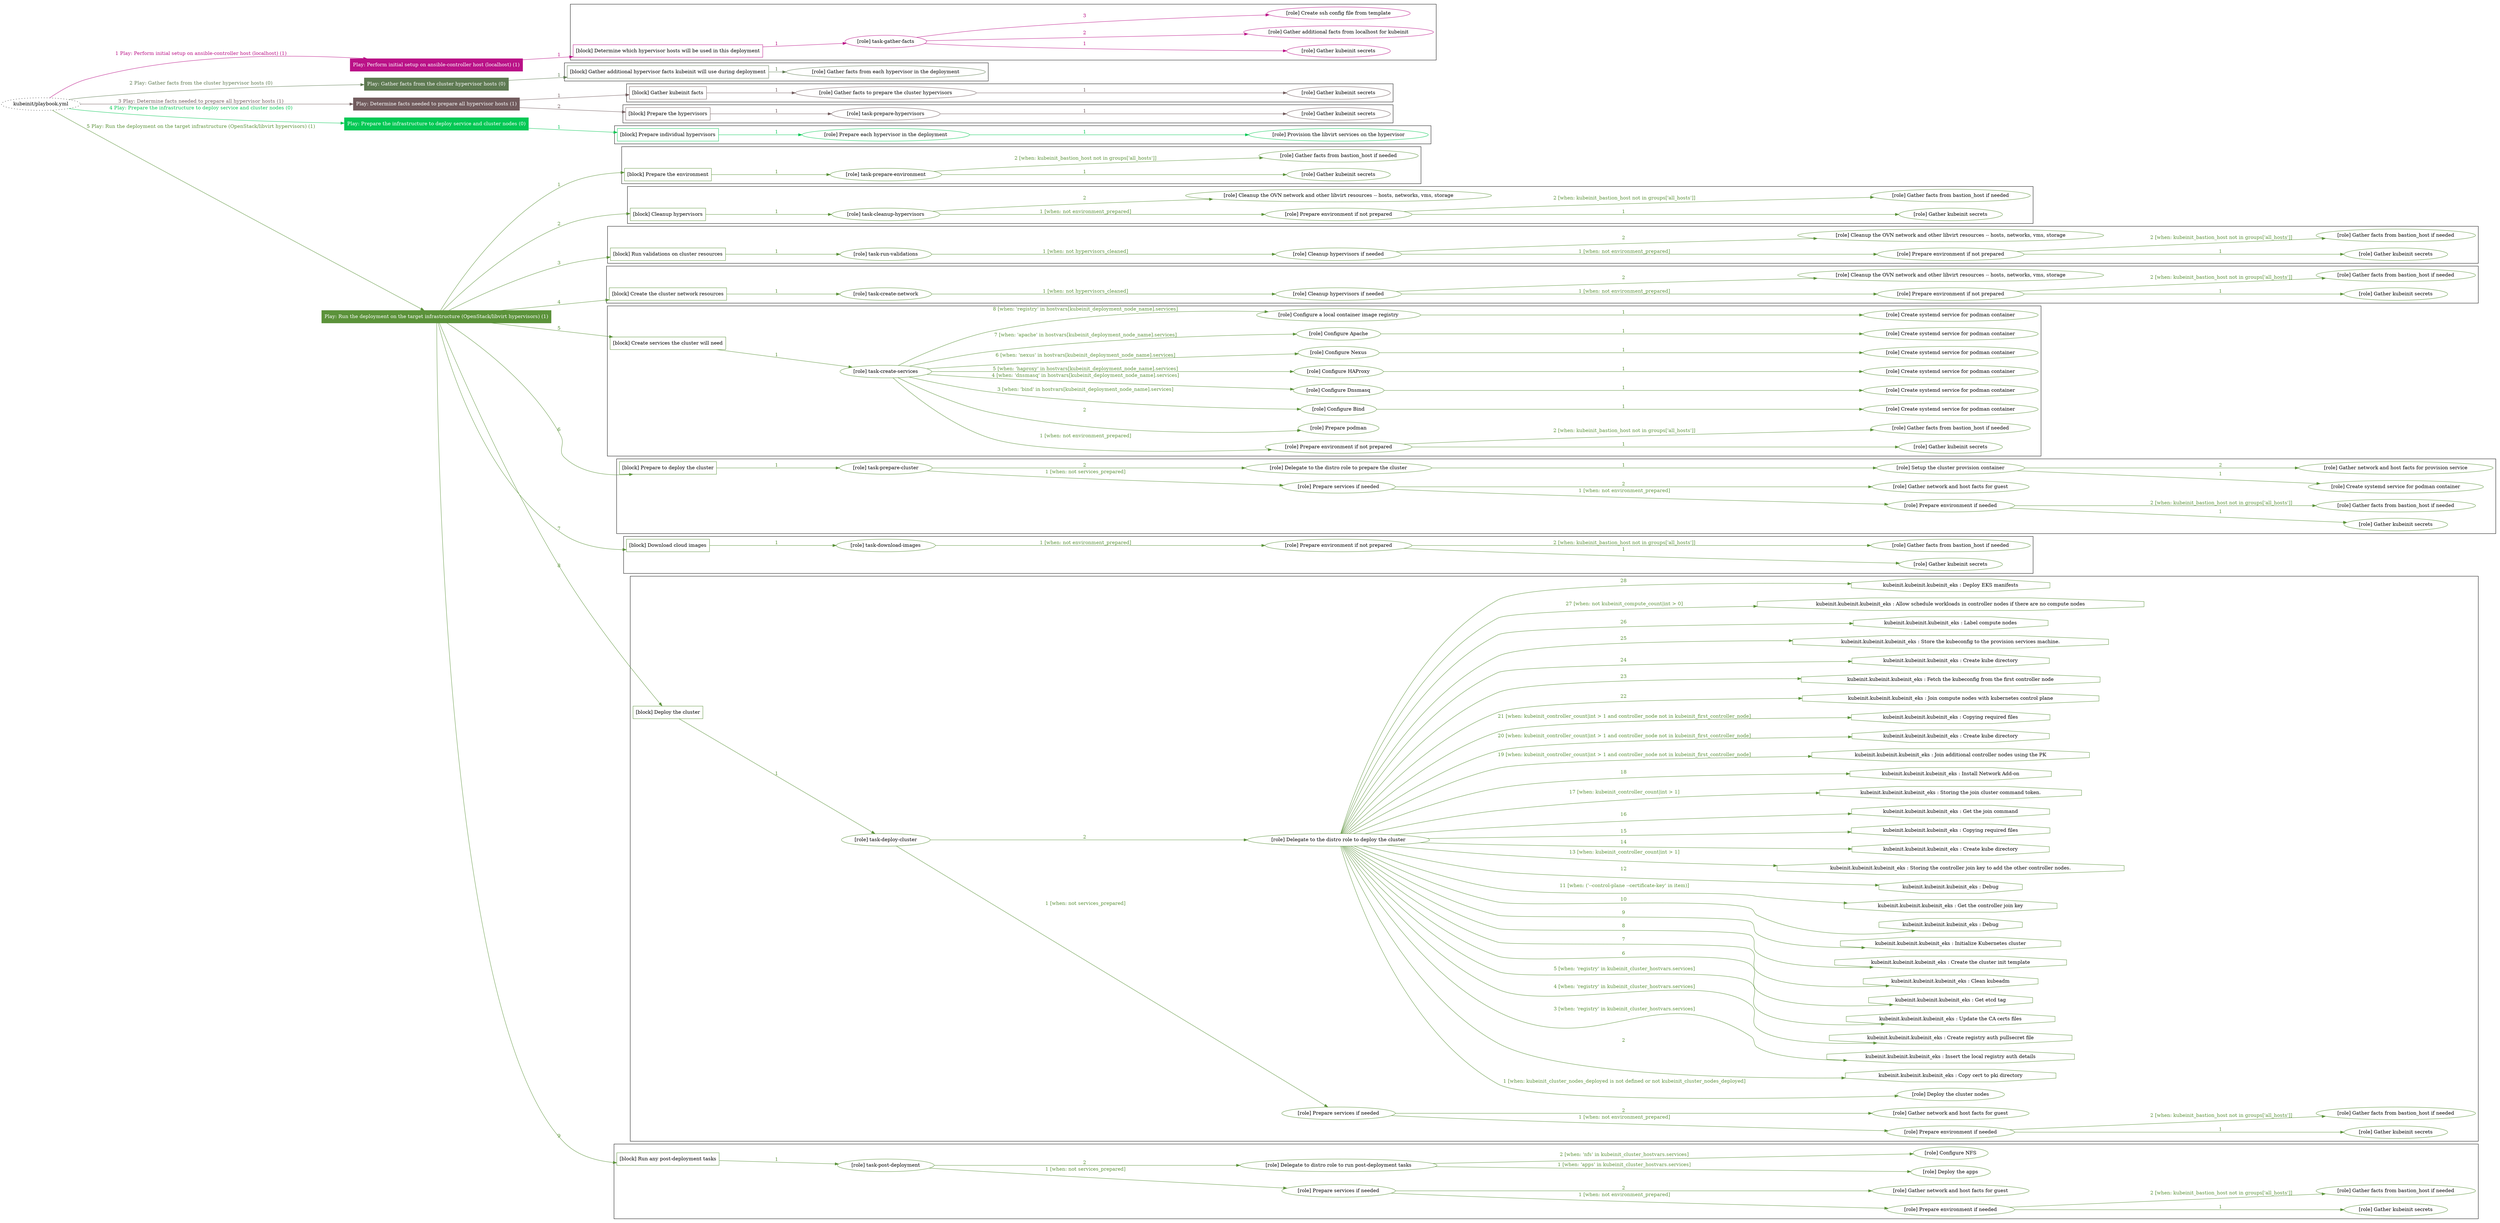 digraph {
	graph [concentrate=true ordering=in rankdir=LR ratio=fill]
	edge [esep=5 sep=10]
	"kubeinit/playbook.yml" [URL="/home/runner/work/kubeinit/kubeinit/kubeinit/playbook.yml" id=playbook_a395e71e style=dotted]
	"kubeinit/playbook.yml" -> play_debdf74f [label="1 Play: Perform initial setup on ansible-controller host (localhost) (1)" color="#ba1287" fontcolor="#ba1287" id=edge_play_debdf74f labeltooltip="1 Play: Perform initial setup on ansible-controller host (localhost) (1)" tooltip="1 Play: Perform initial setup on ansible-controller host (localhost) (1)"]
	subgraph "Play: Perform initial setup on ansible-controller host (localhost) (1)" {
		play_debdf74f [label="Play: Perform initial setup on ansible-controller host (localhost) (1)" URL="/home/runner/work/kubeinit/kubeinit/kubeinit/playbook.yml" color="#ba1287" fontcolor="#ffffff" id=play_debdf74f shape=box style=filled tooltip=localhost]
		play_debdf74f -> block_eceabd6f [label=1 color="#ba1287" fontcolor="#ba1287" id=edge_block_eceabd6f labeltooltip=1 tooltip=1]
		subgraph cluster_block_eceabd6f {
			block_eceabd6f [label="[block] Determine which hypervisor hosts will be used in this deployment" URL="/home/runner/work/kubeinit/kubeinit/kubeinit/playbook.yml" color="#ba1287" id=block_eceabd6f labeltooltip="Determine which hypervisor hosts will be used in this deployment" shape=box tooltip="Determine which hypervisor hosts will be used in this deployment"]
			block_eceabd6f -> role_452c62b4 [label="1 " color="#ba1287" fontcolor="#ba1287" id=edge_role_452c62b4 labeltooltip="1 " tooltip="1 "]
			subgraph "task-gather-facts" {
				role_452c62b4 [label="[role] task-gather-facts" URL="/home/runner/work/kubeinit/kubeinit/kubeinit/playbook.yml" color="#ba1287" id=role_452c62b4 tooltip="task-gather-facts"]
				role_452c62b4 -> role_37d73566 [label="1 " color="#ba1287" fontcolor="#ba1287" id=edge_role_37d73566 labeltooltip="1 " tooltip="1 "]
				subgraph "Gather kubeinit secrets" {
					role_37d73566 [label="[role] Gather kubeinit secrets" URL="/home/runner/.ansible/collections/ansible_collections/kubeinit/kubeinit/roles/kubeinit_prepare/tasks/build_hypervisors_group.yml" color="#ba1287" id=role_37d73566 tooltip="Gather kubeinit secrets"]
				}
				role_452c62b4 -> role_751728ec [label="2 " color="#ba1287" fontcolor="#ba1287" id=edge_role_751728ec labeltooltip="2 " tooltip="2 "]
				subgraph "Gather additional facts from localhost for kubeinit" {
					role_751728ec [label="[role] Gather additional facts from localhost for kubeinit" URL="/home/runner/.ansible/collections/ansible_collections/kubeinit/kubeinit/roles/kubeinit_prepare/tasks/build_hypervisors_group.yml" color="#ba1287" id=role_751728ec tooltip="Gather additional facts from localhost for kubeinit"]
				}
				role_452c62b4 -> role_ac1d7b4c [label="3 " color="#ba1287" fontcolor="#ba1287" id=edge_role_ac1d7b4c labeltooltip="3 " tooltip="3 "]
				subgraph "Create ssh config file from template" {
					role_ac1d7b4c [label="[role] Create ssh config file from template" URL="/home/runner/.ansible/collections/ansible_collections/kubeinit/kubeinit/roles/kubeinit_prepare/tasks/build_hypervisors_group.yml" color="#ba1287" id=role_ac1d7b4c tooltip="Create ssh config file from template"]
				}
			}
		}
	}
	"kubeinit/playbook.yml" -> play_1e4ecfd6 [label="2 Play: Gather facts from the cluster hypervisor hosts (0)" color="#5e7a52" fontcolor="#5e7a52" id=edge_play_1e4ecfd6 labeltooltip="2 Play: Gather facts from the cluster hypervisor hosts (0)" tooltip="2 Play: Gather facts from the cluster hypervisor hosts (0)"]
	subgraph "Play: Gather facts from the cluster hypervisor hosts (0)" {
		play_1e4ecfd6 [label="Play: Gather facts from the cluster hypervisor hosts (0)" URL="/home/runner/work/kubeinit/kubeinit/kubeinit/playbook.yml" color="#5e7a52" fontcolor="#ffffff" id=play_1e4ecfd6 shape=box style=filled tooltip="Play: Gather facts from the cluster hypervisor hosts (0)"]
		play_1e4ecfd6 -> block_b5a25bc6 [label=1 color="#5e7a52" fontcolor="#5e7a52" id=edge_block_b5a25bc6 labeltooltip=1 tooltip=1]
		subgraph cluster_block_b5a25bc6 {
			block_b5a25bc6 [label="[block] Gather additional hypervisor facts kubeinit will use during deployment" URL="/home/runner/work/kubeinit/kubeinit/kubeinit/playbook.yml" color="#5e7a52" id=block_b5a25bc6 labeltooltip="Gather additional hypervisor facts kubeinit will use during deployment" shape=box tooltip="Gather additional hypervisor facts kubeinit will use during deployment"]
			block_b5a25bc6 -> role_a557e25a [label="1 " color="#5e7a52" fontcolor="#5e7a52" id=edge_role_a557e25a labeltooltip="1 " tooltip="1 "]
			subgraph "Gather facts from each hypervisor in the deployment" {
				role_a557e25a [label="[role] Gather facts from each hypervisor in the deployment" URL="/home/runner/work/kubeinit/kubeinit/kubeinit/playbook.yml" color="#5e7a52" id=role_a557e25a tooltip="Gather facts from each hypervisor in the deployment"]
			}
		}
	}
	"kubeinit/playbook.yml" -> play_f5783d0f [label="3 Play: Determine facts needed to prepare all hypervisor hosts (1)" color="#715b5d" fontcolor="#715b5d" id=edge_play_f5783d0f labeltooltip="3 Play: Determine facts needed to prepare all hypervisor hosts (1)" tooltip="3 Play: Determine facts needed to prepare all hypervisor hosts (1)"]
	subgraph "Play: Determine facts needed to prepare all hypervisor hosts (1)" {
		play_f5783d0f [label="Play: Determine facts needed to prepare all hypervisor hosts (1)" URL="/home/runner/work/kubeinit/kubeinit/kubeinit/playbook.yml" color="#715b5d" fontcolor="#ffffff" id=play_f5783d0f shape=box style=filled tooltip=localhost]
		play_f5783d0f -> block_c306e54f [label=1 color="#715b5d" fontcolor="#715b5d" id=edge_block_c306e54f labeltooltip=1 tooltip=1]
		subgraph cluster_block_c306e54f {
			block_c306e54f [label="[block] Gather kubeinit facts" URL="/home/runner/work/kubeinit/kubeinit/kubeinit/playbook.yml" color="#715b5d" id=block_c306e54f labeltooltip="Gather kubeinit facts" shape=box tooltip="Gather kubeinit facts"]
			block_c306e54f -> role_1c48147f [label="1 " color="#715b5d" fontcolor="#715b5d" id=edge_role_1c48147f labeltooltip="1 " tooltip="1 "]
			subgraph "Gather facts to prepare the cluster hypervisors" {
				role_1c48147f [label="[role] Gather facts to prepare the cluster hypervisors" URL="/home/runner/work/kubeinit/kubeinit/kubeinit/playbook.yml" color="#715b5d" id=role_1c48147f tooltip="Gather facts to prepare the cluster hypervisors"]
				role_1c48147f -> role_8d77a557 [label="1 " color="#715b5d" fontcolor="#715b5d" id=edge_role_8d77a557 labeltooltip="1 " tooltip="1 "]
				subgraph "Gather kubeinit secrets" {
					role_8d77a557 [label="[role] Gather kubeinit secrets" URL="/home/runner/.ansible/collections/ansible_collections/kubeinit/kubeinit/roles/kubeinit_prepare/tasks/gather_kubeinit_facts.yml" color="#715b5d" id=role_8d77a557 tooltip="Gather kubeinit secrets"]
				}
			}
		}
		play_f5783d0f -> block_9bd5fae1 [label=2 color="#715b5d" fontcolor="#715b5d" id=edge_block_9bd5fae1 labeltooltip=2 tooltip=2]
		subgraph cluster_block_9bd5fae1 {
			block_9bd5fae1 [label="[block] Prepare the hypervisors" URL="/home/runner/work/kubeinit/kubeinit/kubeinit/playbook.yml" color="#715b5d" id=block_9bd5fae1 labeltooltip="Prepare the hypervisors" shape=box tooltip="Prepare the hypervisors"]
			block_9bd5fae1 -> role_8281aa31 [label="1 " color="#715b5d" fontcolor="#715b5d" id=edge_role_8281aa31 labeltooltip="1 " tooltip="1 "]
			subgraph "task-prepare-hypervisors" {
				role_8281aa31 [label="[role] task-prepare-hypervisors" URL="/home/runner/work/kubeinit/kubeinit/kubeinit/playbook.yml" color="#715b5d" id=role_8281aa31 tooltip="task-prepare-hypervisors"]
				role_8281aa31 -> role_cf70e9b4 [label="1 " color="#715b5d" fontcolor="#715b5d" id=edge_role_cf70e9b4 labeltooltip="1 " tooltip="1 "]
				subgraph "Gather kubeinit secrets" {
					role_cf70e9b4 [label="[role] Gather kubeinit secrets" URL="/home/runner/.ansible/collections/ansible_collections/kubeinit/kubeinit/roles/kubeinit_prepare/tasks/gather_kubeinit_facts.yml" color="#715b5d" id=role_cf70e9b4 tooltip="Gather kubeinit secrets"]
				}
			}
		}
	}
	"kubeinit/playbook.yml" -> play_c72c2af2 [label="4 Play: Prepare the infrastructure to deploy service and cluster nodes (0)" color="#04c854" fontcolor="#04c854" id=edge_play_c72c2af2 labeltooltip="4 Play: Prepare the infrastructure to deploy service and cluster nodes (0)" tooltip="4 Play: Prepare the infrastructure to deploy service and cluster nodes (0)"]
	subgraph "Play: Prepare the infrastructure to deploy service and cluster nodes (0)" {
		play_c72c2af2 [label="Play: Prepare the infrastructure to deploy service and cluster nodes (0)" URL="/home/runner/work/kubeinit/kubeinit/kubeinit/playbook.yml" color="#04c854" fontcolor="#ffffff" id=play_c72c2af2 shape=box style=filled tooltip="Play: Prepare the infrastructure to deploy service and cluster nodes (0)"]
		play_c72c2af2 -> block_7c791533 [label=1 color="#04c854" fontcolor="#04c854" id=edge_block_7c791533 labeltooltip=1 tooltip=1]
		subgraph cluster_block_7c791533 {
			block_7c791533 [label="[block] Prepare individual hypervisors" URL="/home/runner/work/kubeinit/kubeinit/kubeinit/playbook.yml" color="#04c854" id=block_7c791533 labeltooltip="Prepare individual hypervisors" shape=box tooltip="Prepare individual hypervisors"]
			block_7c791533 -> role_bd49110a [label="1 " color="#04c854" fontcolor="#04c854" id=edge_role_bd49110a labeltooltip="1 " tooltip="1 "]
			subgraph "Prepare each hypervisor in the deployment" {
				role_bd49110a [label="[role] Prepare each hypervisor in the deployment" URL="/home/runner/work/kubeinit/kubeinit/kubeinit/playbook.yml" color="#04c854" id=role_bd49110a tooltip="Prepare each hypervisor in the deployment"]
				role_bd49110a -> role_bb975643 [label="1 " color="#04c854" fontcolor="#04c854" id=edge_role_bb975643 labeltooltip="1 " tooltip="1 "]
				subgraph "Provision the libvirt services on the hypervisor" {
					role_bb975643 [label="[role] Provision the libvirt services on the hypervisor" URL="/home/runner/.ansible/collections/ansible_collections/kubeinit/kubeinit/roles/kubeinit_prepare/tasks/prepare_hypervisor.yml" color="#04c854" id=role_bb975643 tooltip="Provision the libvirt services on the hypervisor"]
				}
			}
		}
	}
	"kubeinit/playbook.yml" -> play_3df3c7d3 [label="5 Play: Run the deployment on the target infrastructure (OpenStack/libvirt hypervisors) (1)" color="#5b923a" fontcolor="#5b923a" id=edge_play_3df3c7d3 labeltooltip="5 Play: Run the deployment on the target infrastructure (OpenStack/libvirt hypervisors) (1)" tooltip="5 Play: Run the deployment on the target infrastructure (OpenStack/libvirt hypervisors) (1)"]
	subgraph "Play: Run the deployment on the target infrastructure (OpenStack/libvirt hypervisors) (1)" {
		play_3df3c7d3 [label="Play: Run the deployment on the target infrastructure (OpenStack/libvirt hypervisors) (1)" URL="/home/runner/work/kubeinit/kubeinit/kubeinit/playbook.yml" color="#5b923a" fontcolor="#ffffff" id=play_3df3c7d3 shape=box style=filled tooltip=localhost]
		play_3df3c7d3 -> block_c8c14145 [label=1 color="#5b923a" fontcolor="#5b923a" id=edge_block_c8c14145 labeltooltip=1 tooltip=1]
		subgraph cluster_block_c8c14145 {
			block_c8c14145 [label="[block] Prepare the environment" URL="/home/runner/work/kubeinit/kubeinit/kubeinit/playbook.yml" color="#5b923a" id=block_c8c14145 labeltooltip="Prepare the environment" shape=box tooltip="Prepare the environment"]
			block_c8c14145 -> role_80d3eda4 [label="1 " color="#5b923a" fontcolor="#5b923a" id=edge_role_80d3eda4 labeltooltip="1 " tooltip="1 "]
			subgraph "task-prepare-environment" {
				role_80d3eda4 [label="[role] task-prepare-environment" URL="/home/runner/work/kubeinit/kubeinit/kubeinit/playbook.yml" color="#5b923a" id=role_80d3eda4 tooltip="task-prepare-environment"]
				role_80d3eda4 -> role_24ca5e72 [label="1 " color="#5b923a" fontcolor="#5b923a" id=edge_role_24ca5e72 labeltooltip="1 " tooltip="1 "]
				subgraph "Gather kubeinit secrets" {
					role_24ca5e72 [label="[role] Gather kubeinit secrets" URL="/home/runner/.ansible/collections/ansible_collections/kubeinit/kubeinit/roles/kubeinit_prepare/tasks/gather_kubeinit_facts.yml" color="#5b923a" id=role_24ca5e72 tooltip="Gather kubeinit secrets"]
				}
				role_80d3eda4 -> role_4e670b00 [label="2 [when: kubeinit_bastion_host not in groups['all_hosts']]" color="#5b923a" fontcolor="#5b923a" id=edge_role_4e670b00 labeltooltip="2 [when: kubeinit_bastion_host not in groups['all_hosts']]" tooltip="2 [when: kubeinit_bastion_host not in groups['all_hosts']]"]
				subgraph "Gather facts from bastion_host if needed" {
					role_4e670b00 [label="[role] Gather facts from bastion_host if needed" URL="/home/runner/.ansible/collections/ansible_collections/kubeinit/kubeinit/roles/kubeinit_prepare/tasks/main.yml" color="#5b923a" id=role_4e670b00 tooltip="Gather facts from bastion_host if needed"]
				}
			}
		}
		play_3df3c7d3 -> block_22b08b83 [label=2 color="#5b923a" fontcolor="#5b923a" id=edge_block_22b08b83 labeltooltip=2 tooltip=2]
		subgraph cluster_block_22b08b83 {
			block_22b08b83 [label="[block] Cleanup hypervisors" URL="/home/runner/work/kubeinit/kubeinit/kubeinit/playbook.yml" color="#5b923a" id=block_22b08b83 labeltooltip="Cleanup hypervisors" shape=box tooltip="Cleanup hypervisors"]
			block_22b08b83 -> role_5f78f77d [label="1 " color="#5b923a" fontcolor="#5b923a" id=edge_role_5f78f77d labeltooltip="1 " tooltip="1 "]
			subgraph "task-cleanup-hypervisors" {
				role_5f78f77d [label="[role] task-cleanup-hypervisors" URL="/home/runner/work/kubeinit/kubeinit/kubeinit/playbook.yml" color="#5b923a" id=role_5f78f77d tooltip="task-cleanup-hypervisors"]
				role_5f78f77d -> role_412be686 [label="1 [when: not environment_prepared]" color="#5b923a" fontcolor="#5b923a" id=edge_role_412be686 labeltooltip="1 [when: not environment_prepared]" tooltip="1 [when: not environment_prepared]"]
				subgraph "Prepare environment if not prepared" {
					role_412be686 [label="[role] Prepare environment if not prepared" URL="/home/runner/.ansible/collections/ansible_collections/kubeinit/kubeinit/roles/kubeinit_libvirt/tasks/cleanup_hypervisors.yml" color="#5b923a" id=role_412be686 tooltip="Prepare environment if not prepared"]
					role_412be686 -> role_f9789375 [label="1 " color="#5b923a" fontcolor="#5b923a" id=edge_role_f9789375 labeltooltip="1 " tooltip="1 "]
					subgraph "Gather kubeinit secrets" {
						role_f9789375 [label="[role] Gather kubeinit secrets" URL="/home/runner/.ansible/collections/ansible_collections/kubeinit/kubeinit/roles/kubeinit_prepare/tasks/gather_kubeinit_facts.yml" color="#5b923a" id=role_f9789375 tooltip="Gather kubeinit secrets"]
					}
					role_412be686 -> role_e896817c [label="2 [when: kubeinit_bastion_host not in groups['all_hosts']]" color="#5b923a" fontcolor="#5b923a" id=edge_role_e896817c labeltooltip="2 [when: kubeinit_bastion_host not in groups['all_hosts']]" tooltip="2 [when: kubeinit_bastion_host not in groups['all_hosts']]"]
					subgraph "Gather facts from bastion_host if needed" {
						role_e896817c [label="[role] Gather facts from bastion_host if needed" URL="/home/runner/.ansible/collections/ansible_collections/kubeinit/kubeinit/roles/kubeinit_prepare/tasks/main.yml" color="#5b923a" id=role_e896817c tooltip="Gather facts from bastion_host if needed"]
					}
				}
				role_5f78f77d -> role_0d854a0d [label="2 " color="#5b923a" fontcolor="#5b923a" id=edge_role_0d854a0d labeltooltip="2 " tooltip="2 "]
				subgraph "Cleanup the OVN network and other libvirt resources -- hosts, networks, vms, storage" {
					role_0d854a0d [label="[role] Cleanup the OVN network and other libvirt resources -- hosts, networks, vms, storage" URL="/home/runner/.ansible/collections/ansible_collections/kubeinit/kubeinit/roles/kubeinit_libvirt/tasks/cleanup_hypervisors.yml" color="#5b923a" id=role_0d854a0d tooltip="Cleanup the OVN network and other libvirt resources -- hosts, networks, vms, storage"]
				}
			}
		}
		play_3df3c7d3 -> block_10c08db4 [label=3 color="#5b923a" fontcolor="#5b923a" id=edge_block_10c08db4 labeltooltip=3 tooltip=3]
		subgraph cluster_block_10c08db4 {
			block_10c08db4 [label="[block] Run validations on cluster resources" URL="/home/runner/work/kubeinit/kubeinit/kubeinit/playbook.yml" color="#5b923a" id=block_10c08db4 labeltooltip="Run validations on cluster resources" shape=box tooltip="Run validations on cluster resources"]
			block_10c08db4 -> role_dcd7e077 [label="1 " color="#5b923a" fontcolor="#5b923a" id=edge_role_dcd7e077 labeltooltip="1 " tooltip="1 "]
			subgraph "task-run-validations" {
				role_dcd7e077 [label="[role] task-run-validations" URL="/home/runner/work/kubeinit/kubeinit/kubeinit/playbook.yml" color="#5b923a" id=role_dcd7e077 tooltip="task-run-validations"]
				role_dcd7e077 -> role_88fc1a8e [label="1 [when: not hypervisors_cleaned]" color="#5b923a" fontcolor="#5b923a" id=edge_role_88fc1a8e labeltooltip="1 [when: not hypervisors_cleaned]" tooltip="1 [when: not hypervisors_cleaned]"]
				subgraph "Cleanup hypervisors if needed" {
					role_88fc1a8e [label="[role] Cleanup hypervisors if needed" URL="/home/runner/.ansible/collections/ansible_collections/kubeinit/kubeinit/roles/kubeinit_validations/tasks/main.yml" color="#5b923a" id=role_88fc1a8e tooltip="Cleanup hypervisors if needed"]
					role_88fc1a8e -> role_f8ba1f16 [label="1 [when: not environment_prepared]" color="#5b923a" fontcolor="#5b923a" id=edge_role_f8ba1f16 labeltooltip="1 [when: not environment_prepared]" tooltip="1 [when: not environment_prepared]"]
					subgraph "Prepare environment if not prepared" {
						role_f8ba1f16 [label="[role] Prepare environment if not prepared" URL="/home/runner/.ansible/collections/ansible_collections/kubeinit/kubeinit/roles/kubeinit_libvirt/tasks/cleanup_hypervisors.yml" color="#5b923a" id=role_f8ba1f16 tooltip="Prepare environment if not prepared"]
						role_f8ba1f16 -> role_02d1c002 [label="1 " color="#5b923a" fontcolor="#5b923a" id=edge_role_02d1c002 labeltooltip="1 " tooltip="1 "]
						subgraph "Gather kubeinit secrets" {
							role_02d1c002 [label="[role] Gather kubeinit secrets" URL="/home/runner/.ansible/collections/ansible_collections/kubeinit/kubeinit/roles/kubeinit_prepare/tasks/gather_kubeinit_facts.yml" color="#5b923a" id=role_02d1c002 tooltip="Gather kubeinit secrets"]
						}
						role_f8ba1f16 -> role_56bab637 [label="2 [when: kubeinit_bastion_host not in groups['all_hosts']]" color="#5b923a" fontcolor="#5b923a" id=edge_role_56bab637 labeltooltip="2 [when: kubeinit_bastion_host not in groups['all_hosts']]" tooltip="2 [when: kubeinit_bastion_host not in groups['all_hosts']]"]
						subgraph "Gather facts from bastion_host if needed" {
							role_56bab637 [label="[role] Gather facts from bastion_host if needed" URL="/home/runner/.ansible/collections/ansible_collections/kubeinit/kubeinit/roles/kubeinit_prepare/tasks/main.yml" color="#5b923a" id=role_56bab637 tooltip="Gather facts from bastion_host if needed"]
						}
					}
					role_88fc1a8e -> role_431f568f [label="2 " color="#5b923a" fontcolor="#5b923a" id=edge_role_431f568f labeltooltip="2 " tooltip="2 "]
					subgraph "Cleanup the OVN network and other libvirt resources -- hosts, networks, vms, storage" {
						role_431f568f [label="[role] Cleanup the OVN network and other libvirt resources -- hosts, networks, vms, storage" URL="/home/runner/.ansible/collections/ansible_collections/kubeinit/kubeinit/roles/kubeinit_libvirt/tasks/cleanup_hypervisors.yml" color="#5b923a" id=role_431f568f tooltip="Cleanup the OVN network and other libvirt resources -- hosts, networks, vms, storage"]
					}
				}
			}
		}
		play_3df3c7d3 -> block_c3b75df1 [label=4 color="#5b923a" fontcolor="#5b923a" id=edge_block_c3b75df1 labeltooltip=4 tooltip=4]
		subgraph cluster_block_c3b75df1 {
			block_c3b75df1 [label="[block] Create the cluster network resources" URL="/home/runner/work/kubeinit/kubeinit/kubeinit/playbook.yml" color="#5b923a" id=block_c3b75df1 labeltooltip="Create the cluster network resources" shape=box tooltip="Create the cluster network resources"]
			block_c3b75df1 -> role_cbc97870 [label="1 " color="#5b923a" fontcolor="#5b923a" id=edge_role_cbc97870 labeltooltip="1 " tooltip="1 "]
			subgraph "task-create-network" {
				role_cbc97870 [label="[role] task-create-network" URL="/home/runner/work/kubeinit/kubeinit/kubeinit/playbook.yml" color="#5b923a" id=role_cbc97870 tooltip="task-create-network"]
				role_cbc97870 -> role_adf97d20 [label="1 [when: not hypervisors_cleaned]" color="#5b923a" fontcolor="#5b923a" id=edge_role_adf97d20 labeltooltip="1 [when: not hypervisors_cleaned]" tooltip="1 [when: not hypervisors_cleaned]"]
				subgraph "Cleanup hypervisors if needed" {
					role_adf97d20 [label="[role] Cleanup hypervisors if needed" URL="/home/runner/.ansible/collections/ansible_collections/kubeinit/kubeinit/roles/kubeinit_libvirt/tasks/create_network.yml" color="#5b923a" id=role_adf97d20 tooltip="Cleanup hypervisors if needed"]
					role_adf97d20 -> role_ab1c5d08 [label="1 [when: not environment_prepared]" color="#5b923a" fontcolor="#5b923a" id=edge_role_ab1c5d08 labeltooltip="1 [when: not environment_prepared]" tooltip="1 [when: not environment_prepared]"]
					subgraph "Prepare environment if not prepared" {
						role_ab1c5d08 [label="[role] Prepare environment if not prepared" URL="/home/runner/.ansible/collections/ansible_collections/kubeinit/kubeinit/roles/kubeinit_libvirt/tasks/cleanup_hypervisors.yml" color="#5b923a" id=role_ab1c5d08 tooltip="Prepare environment if not prepared"]
						role_ab1c5d08 -> role_47c9e728 [label="1 " color="#5b923a" fontcolor="#5b923a" id=edge_role_47c9e728 labeltooltip="1 " tooltip="1 "]
						subgraph "Gather kubeinit secrets" {
							role_47c9e728 [label="[role] Gather kubeinit secrets" URL="/home/runner/.ansible/collections/ansible_collections/kubeinit/kubeinit/roles/kubeinit_prepare/tasks/gather_kubeinit_facts.yml" color="#5b923a" id=role_47c9e728 tooltip="Gather kubeinit secrets"]
						}
						role_ab1c5d08 -> role_daa11b50 [label="2 [when: kubeinit_bastion_host not in groups['all_hosts']]" color="#5b923a" fontcolor="#5b923a" id=edge_role_daa11b50 labeltooltip="2 [when: kubeinit_bastion_host not in groups['all_hosts']]" tooltip="2 [when: kubeinit_bastion_host not in groups['all_hosts']]"]
						subgraph "Gather facts from bastion_host if needed" {
							role_daa11b50 [label="[role] Gather facts from bastion_host if needed" URL="/home/runner/.ansible/collections/ansible_collections/kubeinit/kubeinit/roles/kubeinit_prepare/tasks/main.yml" color="#5b923a" id=role_daa11b50 tooltip="Gather facts from bastion_host if needed"]
						}
					}
					role_adf97d20 -> role_5c1c73c4 [label="2 " color="#5b923a" fontcolor="#5b923a" id=edge_role_5c1c73c4 labeltooltip="2 " tooltip="2 "]
					subgraph "Cleanup the OVN network and other libvirt resources -- hosts, networks, vms, storage" {
						role_5c1c73c4 [label="[role] Cleanup the OVN network and other libvirt resources -- hosts, networks, vms, storage" URL="/home/runner/.ansible/collections/ansible_collections/kubeinit/kubeinit/roles/kubeinit_libvirt/tasks/cleanup_hypervisors.yml" color="#5b923a" id=role_5c1c73c4 tooltip="Cleanup the OVN network and other libvirt resources -- hosts, networks, vms, storage"]
					}
				}
			}
		}
		play_3df3c7d3 -> block_b4220327 [label=5 color="#5b923a" fontcolor="#5b923a" id=edge_block_b4220327 labeltooltip=5 tooltip=5]
		subgraph cluster_block_b4220327 {
			block_b4220327 [label="[block] Create services the cluster will need" URL="/home/runner/work/kubeinit/kubeinit/kubeinit/playbook.yml" color="#5b923a" id=block_b4220327 labeltooltip="Create services the cluster will need" shape=box tooltip="Create services the cluster will need"]
			block_b4220327 -> role_c9ffecb8 [label="1 " color="#5b923a" fontcolor="#5b923a" id=edge_role_c9ffecb8 labeltooltip="1 " tooltip="1 "]
			subgraph "task-create-services" {
				role_c9ffecb8 [label="[role] task-create-services" URL="/home/runner/work/kubeinit/kubeinit/kubeinit/playbook.yml" color="#5b923a" id=role_c9ffecb8 tooltip="task-create-services"]
				role_c9ffecb8 -> role_3e05d802 [label="1 [when: not environment_prepared]" color="#5b923a" fontcolor="#5b923a" id=edge_role_3e05d802 labeltooltip="1 [when: not environment_prepared]" tooltip="1 [when: not environment_prepared]"]
				subgraph "Prepare environment if not prepared" {
					role_3e05d802 [label="[role] Prepare environment if not prepared" URL="/home/runner/.ansible/collections/ansible_collections/kubeinit/kubeinit/roles/kubeinit_services/tasks/main.yml" color="#5b923a" id=role_3e05d802 tooltip="Prepare environment if not prepared"]
					role_3e05d802 -> role_ef050b44 [label="1 " color="#5b923a" fontcolor="#5b923a" id=edge_role_ef050b44 labeltooltip="1 " tooltip="1 "]
					subgraph "Gather kubeinit secrets" {
						role_ef050b44 [label="[role] Gather kubeinit secrets" URL="/home/runner/.ansible/collections/ansible_collections/kubeinit/kubeinit/roles/kubeinit_prepare/tasks/gather_kubeinit_facts.yml" color="#5b923a" id=role_ef050b44 tooltip="Gather kubeinit secrets"]
					}
					role_3e05d802 -> role_1529a080 [label="2 [when: kubeinit_bastion_host not in groups['all_hosts']]" color="#5b923a" fontcolor="#5b923a" id=edge_role_1529a080 labeltooltip="2 [when: kubeinit_bastion_host not in groups['all_hosts']]" tooltip="2 [when: kubeinit_bastion_host not in groups['all_hosts']]"]
					subgraph "Gather facts from bastion_host if needed" {
						role_1529a080 [label="[role] Gather facts from bastion_host if needed" URL="/home/runner/.ansible/collections/ansible_collections/kubeinit/kubeinit/roles/kubeinit_prepare/tasks/main.yml" color="#5b923a" id=role_1529a080 tooltip="Gather facts from bastion_host if needed"]
					}
				}
				role_c9ffecb8 -> role_cd470ee5 [label="2 " color="#5b923a" fontcolor="#5b923a" id=edge_role_cd470ee5 labeltooltip="2 " tooltip="2 "]
				subgraph "Prepare podman" {
					role_cd470ee5 [label="[role] Prepare podman" URL="/home/runner/.ansible/collections/ansible_collections/kubeinit/kubeinit/roles/kubeinit_services/tasks/00_create_service_pod.yml" color="#5b923a" id=role_cd470ee5 tooltip="Prepare podman"]
				}
				role_c9ffecb8 -> role_6b5fc0f4 [label="3 [when: 'bind' in hostvars[kubeinit_deployment_node_name].services]" color="#5b923a" fontcolor="#5b923a" id=edge_role_6b5fc0f4 labeltooltip="3 [when: 'bind' in hostvars[kubeinit_deployment_node_name].services]" tooltip="3 [when: 'bind' in hostvars[kubeinit_deployment_node_name].services]"]
				subgraph "Configure Bind" {
					role_6b5fc0f4 [label="[role] Configure Bind" URL="/home/runner/.ansible/collections/ansible_collections/kubeinit/kubeinit/roles/kubeinit_services/tasks/start_services_containers.yml" color="#5b923a" id=role_6b5fc0f4 tooltip="Configure Bind"]
					role_6b5fc0f4 -> role_81b596b3 [label="1 " color="#5b923a" fontcolor="#5b923a" id=edge_role_81b596b3 labeltooltip="1 " tooltip="1 "]
					subgraph "Create systemd service for podman container" {
						role_81b596b3 [label="[role] Create systemd service for podman container" URL="/home/runner/.ansible/collections/ansible_collections/kubeinit/kubeinit/roles/kubeinit_bind/tasks/main.yml" color="#5b923a" id=role_81b596b3 tooltip="Create systemd service for podman container"]
					}
				}
				role_c9ffecb8 -> role_9d1b778d [label="4 [when: 'dnsmasq' in hostvars[kubeinit_deployment_node_name].services]" color="#5b923a" fontcolor="#5b923a" id=edge_role_9d1b778d labeltooltip="4 [when: 'dnsmasq' in hostvars[kubeinit_deployment_node_name].services]" tooltip="4 [when: 'dnsmasq' in hostvars[kubeinit_deployment_node_name].services]"]
				subgraph "Configure Dnsmasq" {
					role_9d1b778d [label="[role] Configure Dnsmasq" URL="/home/runner/.ansible/collections/ansible_collections/kubeinit/kubeinit/roles/kubeinit_services/tasks/start_services_containers.yml" color="#5b923a" id=role_9d1b778d tooltip="Configure Dnsmasq"]
					role_9d1b778d -> role_7f5af557 [label="1 " color="#5b923a" fontcolor="#5b923a" id=edge_role_7f5af557 labeltooltip="1 " tooltip="1 "]
					subgraph "Create systemd service for podman container" {
						role_7f5af557 [label="[role] Create systemd service for podman container" URL="/home/runner/.ansible/collections/ansible_collections/kubeinit/kubeinit/roles/kubeinit_dnsmasq/tasks/main.yml" color="#5b923a" id=role_7f5af557 tooltip="Create systemd service for podman container"]
					}
				}
				role_c9ffecb8 -> role_a6481033 [label="5 [when: 'haproxy' in hostvars[kubeinit_deployment_node_name].services]" color="#5b923a" fontcolor="#5b923a" id=edge_role_a6481033 labeltooltip="5 [when: 'haproxy' in hostvars[kubeinit_deployment_node_name].services]" tooltip="5 [when: 'haproxy' in hostvars[kubeinit_deployment_node_name].services]"]
				subgraph "Configure HAProxy" {
					role_a6481033 [label="[role] Configure HAProxy" URL="/home/runner/.ansible/collections/ansible_collections/kubeinit/kubeinit/roles/kubeinit_services/tasks/start_services_containers.yml" color="#5b923a" id=role_a6481033 tooltip="Configure HAProxy"]
					role_a6481033 -> role_9f338f5c [label="1 " color="#5b923a" fontcolor="#5b923a" id=edge_role_9f338f5c labeltooltip="1 " tooltip="1 "]
					subgraph "Create systemd service for podman container" {
						role_9f338f5c [label="[role] Create systemd service for podman container" URL="/home/runner/.ansible/collections/ansible_collections/kubeinit/kubeinit/roles/kubeinit_haproxy/tasks/main.yml" color="#5b923a" id=role_9f338f5c tooltip="Create systemd service for podman container"]
					}
				}
				role_c9ffecb8 -> role_11f9c666 [label="6 [when: 'nexus' in hostvars[kubeinit_deployment_node_name].services]" color="#5b923a" fontcolor="#5b923a" id=edge_role_11f9c666 labeltooltip="6 [when: 'nexus' in hostvars[kubeinit_deployment_node_name].services]" tooltip="6 [when: 'nexus' in hostvars[kubeinit_deployment_node_name].services]"]
				subgraph "Configure Nexus" {
					role_11f9c666 [label="[role] Configure Nexus" URL="/home/runner/.ansible/collections/ansible_collections/kubeinit/kubeinit/roles/kubeinit_services/tasks/start_services_containers.yml" color="#5b923a" id=role_11f9c666 tooltip="Configure Nexus"]
					role_11f9c666 -> role_b84f098b [label="1 " color="#5b923a" fontcolor="#5b923a" id=edge_role_b84f098b labeltooltip="1 " tooltip="1 "]
					subgraph "Create systemd service for podman container" {
						role_b84f098b [label="[role] Create systemd service for podman container" URL="/home/runner/.ansible/collections/ansible_collections/kubeinit/kubeinit/roles/kubeinit_nexus/tasks/main.yml" color="#5b923a" id=role_b84f098b tooltip="Create systemd service for podman container"]
					}
				}
				role_c9ffecb8 -> role_c212f540 [label="7 [when: 'apache' in hostvars[kubeinit_deployment_node_name].services]" color="#5b923a" fontcolor="#5b923a" id=edge_role_c212f540 labeltooltip="7 [when: 'apache' in hostvars[kubeinit_deployment_node_name].services]" tooltip="7 [when: 'apache' in hostvars[kubeinit_deployment_node_name].services]"]
				subgraph "Configure Apache" {
					role_c212f540 [label="[role] Configure Apache" URL="/home/runner/.ansible/collections/ansible_collections/kubeinit/kubeinit/roles/kubeinit_services/tasks/start_services_containers.yml" color="#5b923a" id=role_c212f540 tooltip="Configure Apache"]
					role_c212f540 -> role_05532276 [label="1 " color="#5b923a" fontcolor="#5b923a" id=edge_role_05532276 labeltooltip="1 " tooltip="1 "]
					subgraph "Create systemd service for podman container" {
						role_05532276 [label="[role] Create systemd service for podman container" URL="/home/runner/.ansible/collections/ansible_collections/kubeinit/kubeinit/roles/kubeinit_apache/tasks/main.yml" color="#5b923a" id=role_05532276 tooltip="Create systemd service for podman container"]
					}
				}
				role_c9ffecb8 -> role_2e7c2809 [label="8 [when: 'registry' in hostvars[kubeinit_deployment_node_name].services]" color="#5b923a" fontcolor="#5b923a" id=edge_role_2e7c2809 labeltooltip="8 [when: 'registry' in hostvars[kubeinit_deployment_node_name].services]" tooltip="8 [when: 'registry' in hostvars[kubeinit_deployment_node_name].services]"]
				subgraph "Configure a local container image registry" {
					role_2e7c2809 [label="[role] Configure a local container image registry" URL="/home/runner/.ansible/collections/ansible_collections/kubeinit/kubeinit/roles/kubeinit_services/tasks/start_services_containers.yml" color="#5b923a" id=role_2e7c2809 tooltip="Configure a local container image registry"]
					role_2e7c2809 -> role_3bdf8ba6 [label="1 " color="#5b923a" fontcolor="#5b923a" id=edge_role_3bdf8ba6 labeltooltip="1 " tooltip="1 "]
					subgraph "Create systemd service for podman container" {
						role_3bdf8ba6 [label="[role] Create systemd service for podman container" URL="/home/runner/.ansible/collections/ansible_collections/kubeinit/kubeinit/roles/kubeinit_registry/tasks/main.yml" color="#5b923a" id=role_3bdf8ba6 tooltip="Create systemd service for podman container"]
					}
				}
			}
		}
		play_3df3c7d3 -> block_0de2ada5 [label=6 color="#5b923a" fontcolor="#5b923a" id=edge_block_0de2ada5 labeltooltip=6 tooltip=6]
		subgraph cluster_block_0de2ada5 {
			block_0de2ada5 [label="[block] Prepare to deploy the cluster" URL="/home/runner/work/kubeinit/kubeinit/kubeinit/playbook.yml" color="#5b923a" id=block_0de2ada5 labeltooltip="Prepare to deploy the cluster" shape=box tooltip="Prepare to deploy the cluster"]
			block_0de2ada5 -> role_0e21549c [label="1 " color="#5b923a" fontcolor="#5b923a" id=edge_role_0e21549c labeltooltip="1 " tooltip="1 "]
			subgraph "task-prepare-cluster" {
				role_0e21549c [label="[role] task-prepare-cluster" URL="/home/runner/work/kubeinit/kubeinit/kubeinit/playbook.yml" color="#5b923a" id=role_0e21549c tooltip="task-prepare-cluster"]
				role_0e21549c -> role_b40f227a [label="1 [when: not services_prepared]" color="#5b923a" fontcolor="#5b923a" id=edge_role_b40f227a labeltooltip="1 [when: not services_prepared]" tooltip="1 [when: not services_prepared]"]
				subgraph "Prepare services if needed" {
					role_b40f227a [label="[role] Prepare services if needed" URL="/home/runner/.ansible/collections/ansible_collections/kubeinit/kubeinit/roles/kubeinit_prepare/tasks/prepare_cluster.yml" color="#5b923a" id=role_b40f227a tooltip="Prepare services if needed"]
					role_b40f227a -> role_ed9b8c8e [label="1 [when: not environment_prepared]" color="#5b923a" fontcolor="#5b923a" id=edge_role_ed9b8c8e labeltooltip="1 [when: not environment_prepared]" tooltip="1 [when: not environment_prepared]"]
					subgraph "Prepare environment if needed" {
						role_ed9b8c8e [label="[role] Prepare environment if needed" URL="/home/runner/.ansible/collections/ansible_collections/kubeinit/kubeinit/roles/kubeinit_services/tasks/prepare_services.yml" color="#5b923a" id=role_ed9b8c8e tooltip="Prepare environment if needed"]
						role_ed9b8c8e -> role_603209ac [label="1 " color="#5b923a" fontcolor="#5b923a" id=edge_role_603209ac labeltooltip="1 " tooltip="1 "]
						subgraph "Gather kubeinit secrets" {
							role_603209ac [label="[role] Gather kubeinit secrets" URL="/home/runner/.ansible/collections/ansible_collections/kubeinit/kubeinit/roles/kubeinit_prepare/tasks/gather_kubeinit_facts.yml" color="#5b923a" id=role_603209ac tooltip="Gather kubeinit secrets"]
						}
						role_ed9b8c8e -> role_51d3a7e3 [label="2 [when: kubeinit_bastion_host not in groups['all_hosts']]" color="#5b923a" fontcolor="#5b923a" id=edge_role_51d3a7e3 labeltooltip="2 [when: kubeinit_bastion_host not in groups['all_hosts']]" tooltip="2 [when: kubeinit_bastion_host not in groups['all_hosts']]"]
						subgraph "Gather facts from bastion_host if needed" {
							role_51d3a7e3 [label="[role] Gather facts from bastion_host if needed" URL="/home/runner/.ansible/collections/ansible_collections/kubeinit/kubeinit/roles/kubeinit_prepare/tasks/main.yml" color="#5b923a" id=role_51d3a7e3 tooltip="Gather facts from bastion_host if needed"]
						}
					}
					role_b40f227a -> role_98f6e30d [label="2 " color="#5b923a" fontcolor="#5b923a" id=edge_role_98f6e30d labeltooltip="2 " tooltip="2 "]
					subgraph "Gather network and host facts for guest" {
						role_98f6e30d [label="[role] Gather network and host facts for guest" URL="/home/runner/.ansible/collections/ansible_collections/kubeinit/kubeinit/roles/kubeinit_services/tasks/prepare_services.yml" color="#5b923a" id=role_98f6e30d tooltip="Gather network and host facts for guest"]
					}
				}
				role_0e21549c -> role_d42905b2 [label="2 " color="#5b923a" fontcolor="#5b923a" id=edge_role_d42905b2 labeltooltip="2 " tooltip="2 "]
				subgraph "Delegate to the distro role to prepare the cluster" {
					role_d42905b2 [label="[role] Delegate to the distro role to prepare the cluster" URL="/home/runner/.ansible/collections/ansible_collections/kubeinit/kubeinit/roles/kubeinit_prepare/tasks/prepare_cluster.yml" color="#5b923a" id=role_d42905b2 tooltip="Delegate to the distro role to prepare the cluster"]
					role_d42905b2 -> role_f02735de [label="1 " color="#5b923a" fontcolor="#5b923a" id=edge_role_f02735de labeltooltip="1 " tooltip="1 "]
					subgraph "Setup the cluster provision container" {
						role_f02735de [label="[role] Setup the cluster provision container" URL="/home/runner/.ansible/collections/ansible_collections/kubeinit/kubeinit/roles/kubeinit_eks/tasks/prepare_cluster.yml" color="#5b923a" id=role_f02735de tooltip="Setup the cluster provision container"]
						role_f02735de -> role_bfa87178 [label="1 " color="#5b923a" fontcolor="#5b923a" id=edge_role_bfa87178 labeltooltip="1 " tooltip="1 "]
						subgraph "Create systemd service for podman container" {
							role_bfa87178 [label="[role] Create systemd service for podman container" URL="/home/runner/.ansible/collections/ansible_collections/kubeinit/kubeinit/roles/kubeinit_services/tasks/create_provision_container.yml" color="#5b923a" id=role_bfa87178 tooltip="Create systemd service for podman container"]
						}
						role_f02735de -> role_d765c890 [label="2 " color="#5b923a" fontcolor="#5b923a" id=edge_role_d765c890 labeltooltip="2 " tooltip="2 "]
						subgraph "Gather network and host facts for provision service" {
							role_d765c890 [label="[role] Gather network and host facts for provision service" URL="/home/runner/.ansible/collections/ansible_collections/kubeinit/kubeinit/roles/kubeinit_services/tasks/create_provision_container.yml" color="#5b923a" id=role_d765c890 tooltip="Gather network and host facts for provision service"]
						}
					}
				}
			}
		}
		play_3df3c7d3 -> block_1677aeb4 [label=7 color="#5b923a" fontcolor="#5b923a" id=edge_block_1677aeb4 labeltooltip=7 tooltip=7]
		subgraph cluster_block_1677aeb4 {
			block_1677aeb4 [label="[block] Download cloud images" URL="/home/runner/work/kubeinit/kubeinit/kubeinit/playbook.yml" color="#5b923a" id=block_1677aeb4 labeltooltip="Download cloud images" shape=box tooltip="Download cloud images"]
			block_1677aeb4 -> role_cdd1e474 [label="1 " color="#5b923a" fontcolor="#5b923a" id=edge_role_cdd1e474 labeltooltip="1 " tooltip="1 "]
			subgraph "task-download-images" {
				role_cdd1e474 [label="[role] task-download-images" URL="/home/runner/work/kubeinit/kubeinit/kubeinit/playbook.yml" color="#5b923a" id=role_cdd1e474 tooltip="task-download-images"]
				role_cdd1e474 -> role_377818a5 [label="1 [when: not environment_prepared]" color="#5b923a" fontcolor="#5b923a" id=edge_role_377818a5 labeltooltip="1 [when: not environment_prepared]" tooltip="1 [when: not environment_prepared]"]
				subgraph "Prepare environment if not prepared" {
					role_377818a5 [label="[role] Prepare environment if not prepared" URL="/home/runner/.ansible/collections/ansible_collections/kubeinit/kubeinit/roles/kubeinit_libvirt/tasks/download_cloud_images.yml" color="#5b923a" id=role_377818a5 tooltip="Prepare environment if not prepared"]
					role_377818a5 -> role_2ab3208d [label="1 " color="#5b923a" fontcolor="#5b923a" id=edge_role_2ab3208d labeltooltip="1 " tooltip="1 "]
					subgraph "Gather kubeinit secrets" {
						role_2ab3208d [label="[role] Gather kubeinit secrets" URL="/home/runner/.ansible/collections/ansible_collections/kubeinit/kubeinit/roles/kubeinit_prepare/tasks/gather_kubeinit_facts.yml" color="#5b923a" id=role_2ab3208d tooltip="Gather kubeinit secrets"]
					}
					role_377818a5 -> role_8cccbed8 [label="2 [when: kubeinit_bastion_host not in groups['all_hosts']]" color="#5b923a" fontcolor="#5b923a" id=edge_role_8cccbed8 labeltooltip="2 [when: kubeinit_bastion_host not in groups['all_hosts']]" tooltip="2 [when: kubeinit_bastion_host not in groups['all_hosts']]"]
					subgraph "Gather facts from bastion_host if needed" {
						role_8cccbed8 [label="[role] Gather facts from bastion_host if needed" URL="/home/runner/.ansible/collections/ansible_collections/kubeinit/kubeinit/roles/kubeinit_prepare/tasks/main.yml" color="#5b923a" id=role_8cccbed8 tooltip="Gather facts from bastion_host if needed"]
					}
				}
			}
		}
		play_3df3c7d3 -> block_75d40795 [label=8 color="#5b923a" fontcolor="#5b923a" id=edge_block_75d40795 labeltooltip=8 tooltip=8]
		subgraph cluster_block_75d40795 {
			block_75d40795 [label="[block] Deploy the cluster" URL="/home/runner/work/kubeinit/kubeinit/kubeinit/playbook.yml" color="#5b923a" id=block_75d40795 labeltooltip="Deploy the cluster" shape=box tooltip="Deploy the cluster"]
			block_75d40795 -> role_8f53c9aa [label="1 " color="#5b923a" fontcolor="#5b923a" id=edge_role_8f53c9aa labeltooltip="1 " tooltip="1 "]
			subgraph "task-deploy-cluster" {
				role_8f53c9aa [label="[role] task-deploy-cluster" URL="/home/runner/work/kubeinit/kubeinit/kubeinit/playbook.yml" color="#5b923a" id=role_8f53c9aa tooltip="task-deploy-cluster"]
				role_8f53c9aa -> role_e3ed45ba [label="1 [when: not services_prepared]" color="#5b923a" fontcolor="#5b923a" id=edge_role_e3ed45ba labeltooltip="1 [when: not services_prepared]" tooltip="1 [when: not services_prepared]"]
				subgraph "Prepare services if needed" {
					role_e3ed45ba [label="[role] Prepare services if needed" URL="/home/runner/.ansible/collections/ansible_collections/kubeinit/kubeinit/roles/kubeinit_prepare/tasks/deploy_cluster.yml" color="#5b923a" id=role_e3ed45ba tooltip="Prepare services if needed"]
					role_e3ed45ba -> role_0c0ba4bf [label="1 [when: not environment_prepared]" color="#5b923a" fontcolor="#5b923a" id=edge_role_0c0ba4bf labeltooltip="1 [when: not environment_prepared]" tooltip="1 [when: not environment_prepared]"]
					subgraph "Prepare environment if needed" {
						role_0c0ba4bf [label="[role] Prepare environment if needed" URL="/home/runner/.ansible/collections/ansible_collections/kubeinit/kubeinit/roles/kubeinit_services/tasks/prepare_services.yml" color="#5b923a" id=role_0c0ba4bf tooltip="Prepare environment if needed"]
						role_0c0ba4bf -> role_9b796de0 [label="1 " color="#5b923a" fontcolor="#5b923a" id=edge_role_9b796de0 labeltooltip="1 " tooltip="1 "]
						subgraph "Gather kubeinit secrets" {
							role_9b796de0 [label="[role] Gather kubeinit secrets" URL="/home/runner/.ansible/collections/ansible_collections/kubeinit/kubeinit/roles/kubeinit_prepare/tasks/gather_kubeinit_facts.yml" color="#5b923a" id=role_9b796de0 tooltip="Gather kubeinit secrets"]
						}
						role_0c0ba4bf -> role_57634fd8 [label="2 [when: kubeinit_bastion_host not in groups['all_hosts']]" color="#5b923a" fontcolor="#5b923a" id=edge_role_57634fd8 labeltooltip="2 [when: kubeinit_bastion_host not in groups['all_hosts']]" tooltip="2 [when: kubeinit_bastion_host not in groups['all_hosts']]"]
						subgraph "Gather facts from bastion_host if needed" {
							role_57634fd8 [label="[role] Gather facts from bastion_host if needed" URL="/home/runner/.ansible/collections/ansible_collections/kubeinit/kubeinit/roles/kubeinit_prepare/tasks/main.yml" color="#5b923a" id=role_57634fd8 tooltip="Gather facts from bastion_host if needed"]
						}
					}
					role_e3ed45ba -> role_409d7dc4 [label="2 " color="#5b923a" fontcolor="#5b923a" id=edge_role_409d7dc4 labeltooltip="2 " tooltip="2 "]
					subgraph "Gather network and host facts for guest" {
						role_409d7dc4 [label="[role] Gather network and host facts for guest" URL="/home/runner/.ansible/collections/ansible_collections/kubeinit/kubeinit/roles/kubeinit_services/tasks/prepare_services.yml" color="#5b923a" id=role_409d7dc4 tooltip="Gather network and host facts for guest"]
					}
				}
				role_8f53c9aa -> role_cd21b5bf [label="2 " color="#5b923a" fontcolor="#5b923a" id=edge_role_cd21b5bf labeltooltip="2 " tooltip="2 "]
				subgraph "Delegate to the distro role to deploy the cluster" {
					role_cd21b5bf [label="[role] Delegate to the distro role to deploy the cluster" URL="/home/runner/.ansible/collections/ansible_collections/kubeinit/kubeinit/roles/kubeinit_prepare/tasks/deploy_cluster.yml" color="#5b923a" id=role_cd21b5bf tooltip="Delegate to the distro role to deploy the cluster"]
					role_cd21b5bf -> role_d824957c [label="1 [when: kubeinit_cluster_nodes_deployed is not defined or not kubeinit_cluster_nodes_deployed]" color="#5b923a" fontcolor="#5b923a" id=edge_role_d824957c labeltooltip="1 [when: kubeinit_cluster_nodes_deployed is not defined or not kubeinit_cluster_nodes_deployed]" tooltip="1 [when: kubeinit_cluster_nodes_deployed is not defined or not kubeinit_cluster_nodes_deployed]"]
					subgraph "Deploy the cluster nodes" {
						role_d824957c [label="[role] Deploy the cluster nodes" URL="/home/runner/.ansible/collections/ansible_collections/kubeinit/kubeinit/roles/kubeinit_eks/tasks/main.yml" color="#5b923a" id=role_d824957c tooltip="Deploy the cluster nodes"]
					}
					task_995e0a98 [label="kubeinit.kubeinit.kubeinit_eks : Copy cert to pki directory" URL="/home/runner/.ansible/collections/ansible_collections/kubeinit/kubeinit/roles/kubeinit_eks/tasks/main.yml" color="#5b923a" id=task_995e0a98 shape=octagon tooltip="kubeinit.kubeinit.kubeinit_eks : Copy cert to pki directory"]
					role_cd21b5bf -> task_995e0a98 [label="2 " color="#5b923a" fontcolor="#5b923a" id=edge_task_995e0a98 labeltooltip="2 " tooltip="2 "]
					task_f9373dc5 [label="kubeinit.kubeinit.kubeinit_eks : Insert the local registry auth details" URL="/home/runner/.ansible/collections/ansible_collections/kubeinit/kubeinit/roles/kubeinit_eks/tasks/main.yml" color="#5b923a" id=task_f9373dc5 shape=octagon tooltip="kubeinit.kubeinit.kubeinit_eks : Insert the local registry auth details"]
					role_cd21b5bf -> task_f9373dc5 [label="3 [when: 'registry' in kubeinit_cluster_hostvars.services]" color="#5b923a" fontcolor="#5b923a" id=edge_task_f9373dc5 labeltooltip="3 [when: 'registry' in kubeinit_cluster_hostvars.services]" tooltip="3 [when: 'registry' in kubeinit_cluster_hostvars.services]"]
					task_090197f7 [label="kubeinit.kubeinit.kubeinit_eks : Create registry auth pullsecret file" URL="/home/runner/.ansible/collections/ansible_collections/kubeinit/kubeinit/roles/kubeinit_eks/tasks/main.yml" color="#5b923a" id=task_090197f7 shape=octagon tooltip="kubeinit.kubeinit.kubeinit_eks : Create registry auth pullsecret file"]
					role_cd21b5bf -> task_090197f7 [label="4 [when: 'registry' in kubeinit_cluster_hostvars.services]" color="#5b923a" fontcolor="#5b923a" id=edge_task_090197f7 labeltooltip="4 [when: 'registry' in kubeinit_cluster_hostvars.services]" tooltip="4 [when: 'registry' in kubeinit_cluster_hostvars.services]"]
					task_ffa9bcda [label="kubeinit.kubeinit.kubeinit_eks : Update the CA certs files" URL="/home/runner/.ansible/collections/ansible_collections/kubeinit/kubeinit/roles/kubeinit_eks/tasks/main.yml" color="#5b923a" id=task_ffa9bcda shape=octagon tooltip="kubeinit.kubeinit.kubeinit_eks : Update the CA certs files"]
					role_cd21b5bf -> task_ffa9bcda [label="5 [when: 'registry' in kubeinit_cluster_hostvars.services]" color="#5b923a" fontcolor="#5b923a" id=edge_task_ffa9bcda labeltooltip="5 [when: 'registry' in kubeinit_cluster_hostvars.services]" tooltip="5 [when: 'registry' in kubeinit_cluster_hostvars.services]"]
					task_d14b24cf [label="kubeinit.kubeinit.kubeinit_eks : Get etcd tag" URL="/home/runner/.ansible/collections/ansible_collections/kubeinit/kubeinit/roles/kubeinit_eks/tasks/main.yml" color="#5b923a" id=task_d14b24cf shape=octagon tooltip="kubeinit.kubeinit.kubeinit_eks : Get etcd tag"]
					role_cd21b5bf -> task_d14b24cf [label="6 " color="#5b923a" fontcolor="#5b923a" id=edge_task_d14b24cf labeltooltip="6 " tooltip="6 "]
					task_d95e8a4a [label="kubeinit.kubeinit.kubeinit_eks : Clean kubeadm" URL="/home/runner/.ansible/collections/ansible_collections/kubeinit/kubeinit/roles/kubeinit_eks/tasks/main.yml" color="#5b923a" id=task_d95e8a4a shape=octagon tooltip="kubeinit.kubeinit.kubeinit_eks : Clean kubeadm"]
					role_cd21b5bf -> task_d95e8a4a [label="7 " color="#5b923a" fontcolor="#5b923a" id=edge_task_d95e8a4a labeltooltip="7 " tooltip="7 "]
					task_b100f78a [label="kubeinit.kubeinit.kubeinit_eks : Create the cluster init template" URL="/home/runner/.ansible/collections/ansible_collections/kubeinit/kubeinit/roles/kubeinit_eks/tasks/main.yml" color="#5b923a" id=task_b100f78a shape=octagon tooltip="kubeinit.kubeinit.kubeinit_eks : Create the cluster init template"]
					role_cd21b5bf -> task_b100f78a [label="8 " color="#5b923a" fontcolor="#5b923a" id=edge_task_b100f78a labeltooltip="8 " tooltip="8 "]
					task_245789a0 [label="kubeinit.kubeinit.kubeinit_eks : Initialize Kubernetes cluster" URL="/home/runner/.ansible/collections/ansible_collections/kubeinit/kubeinit/roles/kubeinit_eks/tasks/main.yml" color="#5b923a" id=task_245789a0 shape=octagon tooltip="kubeinit.kubeinit.kubeinit_eks : Initialize Kubernetes cluster"]
					role_cd21b5bf -> task_245789a0 [label="9 " color="#5b923a" fontcolor="#5b923a" id=edge_task_245789a0 labeltooltip="9 " tooltip="9 "]
					task_5490de2e [label="kubeinit.kubeinit.kubeinit_eks : Debug" URL="/home/runner/.ansible/collections/ansible_collections/kubeinit/kubeinit/roles/kubeinit_eks/tasks/main.yml" color="#5b923a" id=task_5490de2e shape=octagon tooltip="kubeinit.kubeinit.kubeinit_eks : Debug"]
					role_cd21b5bf -> task_5490de2e [label="10 " color="#5b923a" fontcolor="#5b923a" id=edge_task_5490de2e labeltooltip="10 " tooltip="10 "]
					task_e9f2086d [label="kubeinit.kubeinit.kubeinit_eks : Get the controller join key" URL="/home/runner/.ansible/collections/ansible_collections/kubeinit/kubeinit/roles/kubeinit_eks/tasks/main.yml" color="#5b923a" id=task_e9f2086d shape=octagon tooltip="kubeinit.kubeinit.kubeinit_eks : Get the controller join key"]
					role_cd21b5bf -> task_e9f2086d [label="11 [when: ('--control-plane --certificate-key' in item)]" color="#5b923a" fontcolor="#5b923a" id=edge_task_e9f2086d labeltooltip="11 [when: ('--control-plane --certificate-key' in item)]" tooltip="11 [when: ('--control-plane --certificate-key' in item)]"]
					task_ad08da8e [label="kubeinit.kubeinit.kubeinit_eks : Debug" URL="/home/runner/.ansible/collections/ansible_collections/kubeinit/kubeinit/roles/kubeinit_eks/tasks/main.yml" color="#5b923a" id=task_ad08da8e shape=octagon tooltip="kubeinit.kubeinit.kubeinit_eks : Debug"]
					role_cd21b5bf -> task_ad08da8e [label="12 " color="#5b923a" fontcolor="#5b923a" id=edge_task_ad08da8e labeltooltip="12 " tooltip="12 "]
					task_2e67a3aa [label="kubeinit.kubeinit.kubeinit_eks : Storing the controller join key to add the other controller nodes." URL="/home/runner/.ansible/collections/ansible_collections/kubeinit/kubeinit/roles/kubeinit_eks/tasks/main.yml" color="#5b923a" id=task_2e67a3aa shape=octagon tooltip="kubeinit.kubeinit.kubeinit_eks : Storing the controller join key to add the other controller nodes."]
					role_cd21b5bf -> task_2e67a3aa [label="13 [when: kubeinit_controller_count|int > 1]" color="#5b923a" fontcolor="#5b923a" id=edge_task_2e67a3aa labeltooltip="13 [when: kubeinit_controller_count|int > 1]" tooltip="13 [when: kubeinit_controller_count|int > 1]"]
					task_d5e46275 [label="kubeinit.kubeinit.kubeinit_eks : Create kube directory" URL="/home/runner/.ansible/collections/ansible_collections/kubeinit/kubeinit/roles/kubeinit_eks/tasks/main.yml" color="#5b923a" id=task_d5e46275 shape=octagon tooltip="kubeinit.kubeinit.kubeinit_eks : Create kube directory"]
					role_cd21b5bf -> task_d5e46275 [label="14 " color="#5b923a" fontcolor="#5b923a" id=edge_task_d5e46275 labeltooltip="14 " tooltip="14 "]
					task_51091c4d [label="kubeinit.kubeinit.kubeinit_eks : Copying required files" URL="/home/runner/.ansible/collections/ansible_collections/kubeinit/kubeinit/roles/kubeinit_eks/tasks/main.yml" color="#5b923a" id=task_51091c4d shape=octagon tooltip="kubeinit.kubeinit.kubeinit_eks : Copying required files"]
					role_cd21b5bf -> task_51091c4d [label="15 " color="#5b923a" fontcolor="#5b923a" id=edge_task_51091c4d labeltooltip="15 " tooltip="15 "]
					task_8f6b9fdb [label="kubeinit.kubeinit.kubeinit_eks : Get the join command" URL="/home/runner/.ansible/collections/ansible_collections/kubeinit/kubeinit/roles/kubeinit_eks/tasks/main.yml" color="#5b923a" id=task_8f6b9fdb shape=octagon tooltip="kubeinit.kubeinit.kubeinit_eks : Get the join command"]
					role_cd21b5bf -> task_8f6b9fdb [label="16 " color="#5b923a" fontcolor="#5b923a" id=edge_task_8f6b9fdb labeltooltip="16 " tooltip="16 "]
					task_aed301c1 [label="kubeinit.kubeinit.kubeinit_eks : Storing the join cluster command token." URL="/home/runner/.ansible/collections/ansible_collections/kubeinit/kubeinit/roles/kubeinit_eks/tasks/main.yml" color="#5b923a" id=task_aed301c1 shape=octagon tooltip="kubeinit.kubeinit.kubeinit_eks : Storing the join cluster command token."]
					role_cd21b5bf -> task_aed301c1 [label="17 [when: kubeinit_controller_count|int > 1]" color="#5b923a" fontcolor="#5b923a" id=edge_task_aed301c1 labeltooltip="17 [when: kubeinit_controller_count|int > 1]" tooltip="17 [when: kubeinit_controller_count|int > 1]"]
					task_f5bd1a22 [label="kubeinit.kubeinit.kubeinit_eks : Install Network Add-on" URL="/home/runner/.ansible/collections/ansible_collections/kubeinit/kubeinit/roles/kubeinit_eks/tasks/main.yml" color="#5b923a" id=task_f5bd1a22 shape=octagon tooltip="kubeinit.kubeinit.kubeinit_eks : Install Network Add-on"]
					role_cd21b5bf -> task_f5bd1a22 [label="18 " color="#5b923a" fontcolor="#5b923a" id=edge_task_f5bd1a22 labeltooltip="18 " tooltip="18 "]
					task_445af19b [label="kubeinit.kubeinit.kubeinit_eks : Join additional controller nodes using the PK" URL="/home/runner/.ansible/collections/ansible_collections/kubeinit/kubeinit/roles/kubeinit_eks/tasks/main.yml" color="#5b923a" id=task_445af19b shape=octagon tooltip="kubeinit.kubeinit.kubeinit_eks : Join additional controller nodes using the PK"]
					role_cd21b5bf -> task_445af19b [label="19 [when: kubeinit_controller_count|int > 1 and controller_node not in kubeinit_first_controller_node]" color="#5b923a" fontcolor="#5b923a" id=edge_task_445af19b labeltooltip="19 [when: kubeinit_controller_count|int > 1 and controller_node not in kubeinit_first_controller_node]" tooltip="19 [when: kubeinit_controller_count|int > 1 and controller_node not in kubeinit_first_controller_node]"]
					task_ca02473c [label="kubeinit.kubeinit.kubeinit_eks : Create kube directory" URL="/home/runner/.ansible/collections/ansible_collections/kubeinit/kubeinit/roles/kubeinit_eks/tasks/main.yml" color="#5b923a" id=task_ca02473c shape=octagon tooltip="kubeinit.kubeinit.kubeinit_eks : Create kube directory"]
					role_cd21b5bf -> task_ca02473c [label="20 [when: kubeinit_controller_count|int > 1 and controller_node not in kubeinit_first_controller_node]" color="#5b923a" fontcolor="#5b923a" id=edge_task_ca02473c labeltooltip="20 [when: kubeinit_controller_count|int > 1 and controller_node not in kubeinit_first_controller_node]" tooltip="20 [when: kubeinit_controller_count|int > 1 and controller_node not in kubeinit_first_controller_node]"]
					task_f2b38637 [label="kubeinit.kubeinit.kubeinit_eks : Copying required files" URL="/home/runner/.ansible/collections/ansible_collections/kubeinit/kubeinit/roles/kubeinit_eks/tasks/main.yml" color="#5b923a" id=task_f2b38637 shape=octagon tooltip="kubeinit.kubeinit.kubeinit_eks : Copying required files"]
					role_cd21b5bf -> task_f2b38637 [label="21 [when: kubeinit_controller_count|int > 1 and controller_node not in kubeinit_first_controller_node]" color="#5b923a" fontcolor="#5b923a" id=edge_task_f2b38637 labeltooltip="21 [when: kubeinit_controller_count|int > 1 and controller_node not in kubeinit_first_controller_node]" tooltip="21 [when: kubeinit_controller_count|int > 1 and controller_node not in kubeinit_first_controller_node]"]
					task_1a2459dd [label="kubeinit.kubeinit.kubeinit_eks : Join compute nodes with kubernetes control plane" URL="/home/runner/.ansible/collections/ansible_collections/kubeinit/kubeinit/roles/kubeinit_eks/tasks/main.yml" color="#5b923a" id=task_1a2459dd shape=octagon tooltip="kubeinit.kubeinit.kubeinit_eks : Join compute nodes with kubernetes control plane"]
					role_cd21b5bf -> task_1a2459dd [label="22 " color="#5b923a" fontcolor="#5b923a" id=edge_task_1a2459dd labeltooltip="22 " tooltip="22 "]
					task_256841f7 [label="kubeinit.kubeinit.kubeinit_eks : Fetch the kubeconfig from the first controller node" URL="/home/runner/.ansible/collections/ansible_collections/kubeinit/kubeinit/roles/kubeinit_eks/tasks/main.yml" color="#5b923a" id=task_256841f7 shape=octagon tooltip="kubeinit.kubeinit.kubeinit_eks : Fetch the kubeconfig from the first controller node"]
					role_cd21b5bf -> task_256841f7 [label="23 " color="#5b923a" fontcolor="#5b923a" id=edge_task_256841f7 labeltooltip="23 " tooltip="23 "]
					task_40a442ad [label="kubeinit.kubeinit.kubeinit_eks : Create kube directory" URL="/home/runner/.ansible/collections/ansible_collections/kubeinit/kubeinit/roles/kubeinit_eks/tasks/main.yml" color="#5b923a" id=task_40a442ad shape=octagon tooltip="kubeinit.kubeinit.kubeinit_eks : Create kube directory"]
					role_cd21b5bf -> task_40a442ad [label="24 " color="#5b923a" fontcolor="#5b923a" id=edge_task_40a442ad labeltooltip="24 " tooltip="24 "]
					task_77a8daa4 [label="kubeinit.kubeinit.kubeinit_eks : Store the kubeconfig to the provision services machine." URL="/home/runner/.ansible/collections/ansible_collections/kubeinit/kubeinit/roles/kubeinit_eks/tasks/main.yml" color="#5b923a" id=task_77a8daa4 shape=octagon tooltip="kubeinit.kubeinit.kubeinit_eks : Store the kubeconfig to the provision services machine."]
					role_cd21b5bf -> task_77a8daa4 [label="25 " color="#5b923a" fontcolor="#5b923a" id=edge_task_77a8daa4 labeltooltip="25 " tooltip="25 "]
					task_edbf118a [label="kubeinit.kubeinit.kubeinit_eks : Label compute nodes" URL="/home/runner/.ansible/collections/ansible_collections/kubeinit/kubeinit/roles/kubeinit_eks/tasks/main.yml" color="#5b923a" id=task_edbf118a shape=octagon tooltip="kubeinit.kubeinit.kubeinit_eks : Label compute nodes"]
					role_cd21b5bf -> task_edbf118a [label="26 " color="#5b923a" fontcolor="#5b923a" id=edge_task_edbf118a labeltooltip="26 " tooltip="26 "]
					task_6a98c7e9 [label="kubeinit.kubeinit.kubeinit_eks : Allow schedule workloads in controller nodes if there are no compute nodes" URL="/home/runner/.ansible/collections/ansible_collections/kubeinit/kubeinit/roles/kubeinit_eks/tasks/main.yml" color="#5b923a" id=task_6a98c7e9 shape=octagon tooltip="kubeinit.kubeinit.kubeinit_eks : Allow schedule workloads in controller nodes if there are no compute nodes"]
					role_cd21b5bf -> task_6a98c7e9 [label="27 [when: not kubeinit_compute_count|int > 0]" color="#5b923a" fontcolor="#5b923a" id=edge_task_6a98c7e9 labeltooltip="27 [when: not kubeinit_compute_count|int > 0]" tooltip="27 [when: not kubeinit_compute_count|int > 0]"]
					task_cc219aa9 [label="kubeinit.kubeinit.kubeinit_eks : Deploy EKS manifests" URL="/home/runner/.ansible/collections/ansible_collections/kubeinit/kubeinit/roles/kubeinit_eks/tasks/main.yml" color="#5b923a" id=task_cc219aa9 shape=octagon tooltip="kubeinit.kubeinit.kubeinit_eks : Deploy EKS manifests"]
					role_cd21b5bf -> task_cc219aa9 [label="28 " color="#5b923a" fontcolor="#5b923a" id=edge_task_cc219aa9 labeltooltip="28 " tooltip="28 "]
				}
			}
		}
		play_3df3c7d3 -> block_6848ecbb [label=9 color="#5b923a" fontcolor="#5b923a" id=edge_block_6848ecbb labeltooltip=9 tooltip=9]
		subgraph cluster_block_6848ecbb {
			block_6848ecbb [label="[block] Run any post-deployment tasks" URL="/home/runner/work/kubeinit/kubeinit/kubeinit/playbook.yml" color="#5b923a" id=block_6848ecbb labeltooltip="Run any post-deployment tasks" shape=box tooltip="Run any post-deployment tasks"]
			block_6848ecbb -> role_a35c876e [label="1 " color="#5b923a" fontcolor="#5b923a" id=edge_role_a35c876e labeltooltip="1 " tooltip="1 "]
			subgraph "task-post-deployment" {
				role_a35c876e [label="[role] task-post-deployment" URL="/home/runner/work/kubeinit/kubeinit/kubeinit/playbook.yml" color="#5b923a" id=role_a35c876e tooltip="task-post-deployment"]
				role_a35c876e -> role_08b179c6 [label="1 [when: not services_prepared]" color="#5b923a" fontcolor="#5b923a" id=edge_role_08b179c6 labeltooltip="1 [when: not services_prepared]" tooltip="1 [when: not services_prepared]"]
				subgraph "Prepare services if needed" {
					role_08b179c6 [label="[role] Prepare services if needed" URL="/home/runner/.ansible/collections/ansible_collections/kubeinit/kubeinit/roles/kubeinit_prepare/tasks/post_deployment.yml" color="#5b923a" id=role_08b179c6 tooltip="Prepare services if needed"]
					role_08b179c6 -> role_fe205a9a [label="1 [when: not environment_prepared]" color="#5b923a" fontcolor="#5b923a" id=edge_role_fe205a9a labeltooltip="1 [when: not environment_prepared]" tooltip="1 [when: not environment_prepared]"]
					subgraph "Prepare environment if needed" {
						role_fe205a9a [label="[role] Prepare environment if needed" URL="/home/runner/.ansible/collections/ansible_collections/kubeinit/kubeinit/roles/kubeinit_services/tasks/prepare_services.yml" color="#5b923a" id=role_fe205a9a tooltip="Prepare environment if needed"]
						role_fe205a9a -> role_63f14873 [label="1 " color="#5b923a" fontcolor="#5b923a" id=edge_role_63f14873 labeltooltip="1 " tooltip="1 "]
						subgraph "Gather kubeinit secrets" {
							role_63f14873 [label="[role] Gather kubeinit secrets" URL="/home/runner/.ansible/collections/ansible_collections/kubeinit/kubeinit/roles/kubeinit_prepare/tasks/gather_kubeinit_facts.yml" color="#5b923a" id=role_63f14873 tooltip="Gather kubeinit secrets"]
						}
						role_fe205a9a -> role_2fdff2e9 [label="2 [when: kubeinit_bastion_host not in groups['all_hosts']]" color="#5b923a" fontcolor="#5b923a" id=edge_role_2fdff2e9 labeltooltip="2 [when: kubeinit_bastion_host not in groups['all_hosts']]" tooltip="2 [when: kubeinit_bastion_host not in groups['all_hosts']]"]
						subgraph "Gather facts from bastion_host if needed" {
							role_2fdff2e9 [label="[role] Gather facts from bastion_host if needed" URL="/home/runner/.ansible/collections/ansible_collections/kubeinit/kubeinit/roles/kubeinit_prepare/tasks/main.yml" color="#5b923a" id=role_2fdff2e9 tooltip="Gather facts from bastion_host if needed"]
						}
					}
					role_08b179c6 -> role_f75a97c9 [label="2 " color="#5b923a" fontcolor="#5b923a" id=edge_role_f75a97c9 labeltooltip="2 " tooltip="2 "]
					subgraph "Gather network and host facts for guest" {
						role_f75a97c9 [label="[role] Gather network and host facts for guest" URL="/home/runner/.ansible/collections/ansible_collections/kubeinit/kubeinit/roles/kubeinit_services/tasks/prepare_services.yml" color="#5b923a" id=role_f75a97c9 tooltip="Gather network and host facts for guest"]
					}
				}
				role_a35c876e -> role_50117352 [label="2 " color="#5b923a" fontcolor="#5b923a" id=edge_role_50117352 labeltooltip="2 " tooltip="2 "]
				subgraph "Delegate to distro role to run post-deployment tasks" {
					role_50117352 [label="[role] Delegate to distro role to run post-deployment tasks" URL="/home/runner/.ansible/collections/ansible_collections/kubeinit/kubeinit/roles/kubeinit_prepare/tasks/post_deployment.yml" color="#5b923a" id=role_50117352 tooltip="Delegate to distro role to run post-deployment tasks"]
					role_50117352 -> role_e5acae39 [label="1 [when: 'apps' in kubeinit_cluster_hostvars.services]" color="#5b923a" fontcolor="#5b923a" id=edge_role_e5acae39 labeltooltip="1 [when: 'apps' in kubeinit_cluster_hostvars.services]" tooltip="1 [when: 'apps' in kubeinit_cluster_hostvars.services]"]
					subgraph "Deploy the apps" {
						role_e5acae39 [label="[role] Deploy the apps" URL="/home/runner/.ansible/collections/ansible_collections/kubeinit/kubeinit/roles/kubeinit_eks/tasks/post_deployment_tasks.yml" color="#5b923a" id=role_e5acae39 tooltip="Deploy the apps"]
					}
					role_50117352 -> role_cbf5e643 [label="2 [when: 'nfs' in kubeinit_cluster_hostvars.services]" color="#5b923a" fontcolor="#5b923a" id=edge_role_cbf5e643 labeltooltip="2 [when: 'nfs' in kubeinit_cluster_hostvars.services]" tooltip="2 [when: 'nfs' in kubeinit_cluster_hostvars.services]"]
					subgraph "Configure NFS" {
						role_cbf5e643 [label="[role] Configure NFS" URL="/home/runner/.ansible/collections/ansible_collections/kubeinit/kubeinit/roles/kubeinit_eks/tasks/post_deployment_tasks.yml" color="#5b923a" id=role_cbf5e643 tooltip="Configure NFS"]
					}
				}
			}
		}
	}
}
